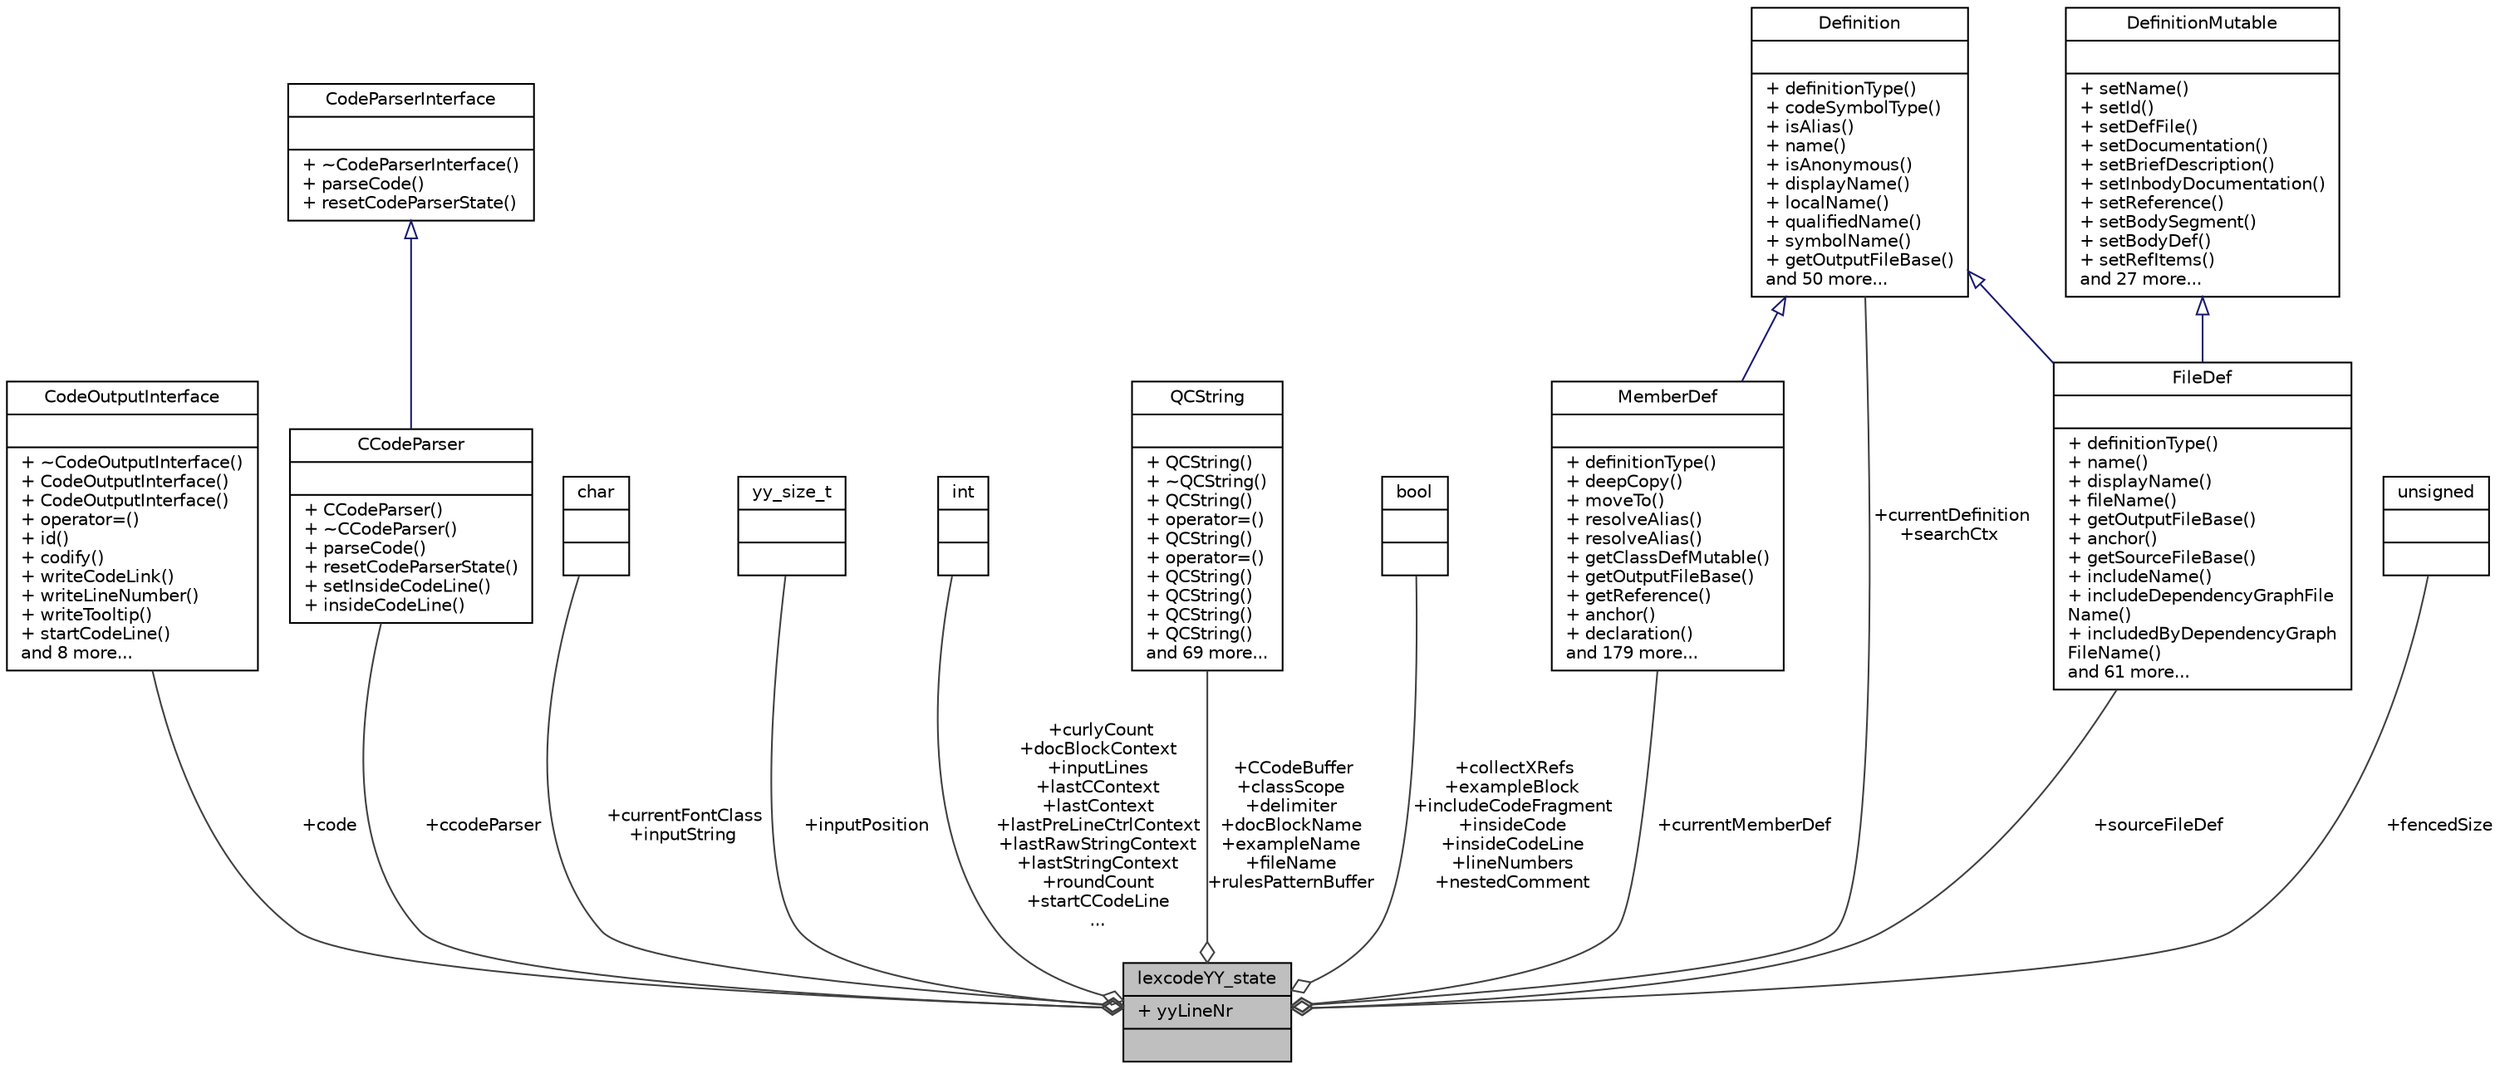 digraph "lexcodeYY_state"
{
 // LATEX_PDF_SIZE
  edge [fontname="Helvetica",fontsize="10",labelfontname="Helvetica",labelfontsize="10"];
  node [fontname="Helvetica",fontsize="10",shape=record];
  Node1 [label="{lexcodeYY_state\n|+ yyLineNr\l|}",height=0.2,width=0.4,color="black", fillcolor="grey75", style="filled", fontcolor="black",tooltip=" "];
  Node2 -> Node1 [color="grey25",fontsize="10",style="solid",label=" +code" ,arrowhead="odiamond",fontname="Helvetica"];
  Node2 [label="{CodeOutputInterface\n||+ ~CodeOutputInterface()\l+ CodeOutputInterface()\l+ CodeOutputInterface()\l+ operator=()\l+ id()\l+ codify()\l+ writeCodeLink()\l+ writeLineNumber()\l+ writeTooltip()\l+ startCodeLine()\land 8 more...\l}",height=0.2,width=0.4,color="black", fillcolor="white", style="filled",URL="$classCodeOutputInterface.html",tooltip=" "];
  Node3 -> Node1 [color="grey25",fontsize="10",style="solid",label=" +ccodeParser" ,arrowhead="odiamond",fontname="Helvetica"];
  Node3 [label="{CCodeParser\n||+ CCodeParser()\l+ ~CCodeParser()\l+ parseCode()\l+ resetCodeParserState()\l+ setInsideCodeLine()\l+ insideCodeLine()\l}",height=0.2,width=0.4,color="black", fillcolor="white", style="filled",URL="$classCCodeParser.html",tooltip=" "];
  Node4 -> Node3 [dir="back",color="midnightblue",fontsize="10",style="solid",arrowtail="onormal",fontname="Helvetica"];
  Node4 [label="{CodeParserInterface\n||+ ~CodeParserInterface()\l+ parseCode()\l+ resetCodeParserState()\l}",height=0.2,width=0.4,color="black", fillcolor="white", style="filled",URL="$classCodeParserInterface.html",tooltip="Abstract interface for code parsers."];
  Node5 -> Node1 [color="grey25",fontsize="10",style="solid",label=" +currentFontClass\n+inputString" ,arrowhead="odiamond",fontname="Helvetica"];
  Node5 [label="{char\n||}",height=0.2,width=0.4,color="black", fillcolor="white", style="filled",tooltip=" "];
  Node6 -> Node1 [color="grey25",fontsize="10",style="solid",label=" +inputPosition" ,arrowhead="odiamond",fontname="Helvetica"];
  Node6 [label="{yy_size_t\n||}",height=0.2,width=0.4,color="black", fillcolor="white", style="filled",tooltip=" "];
  Node7 -> Node1 [color="grey25",fontsize="10",style="solid",label=" +curlyCount\n+docBlockContext\n+inputLines\n+lastCContext\n+lastContext\n+lastPreLineCtrlContext\n+lastRawStringContext\n+lastStringContext\n+roundCount\n+startCCodeLine\n..." ,arrowhead="odiamond",fontname="Helvetica"];
  Node7 [label="{int\n||}",height=0.2,width=0.4,color="black", fillcolor="white", style="filled",URL="$classint.html",tooltip=" "];
  Node8 -> Node1 [color="grey25",fontsize="10",style="solid",label=" +CCodeBuffer\n+classScope\n+delimiter\n+docBlockName\n+exampleName\n+fileName\n+rulesPatternBuffer" ,arrowhead="odiamond",fontname="Helvetica"];
  Node8 [label="{QCString\n||+ QCString()\l+ ~QCString()\l+ QCString()\l+ operator=()\l+ QCString()\l+ operator=()\l+ QCString()\l+ QCString()\l+ QCString()\l+ QCString()\land 69 more...\l}",height=0.2,width=0.4,color="black", fillcolor="white", style="filled",URL="$classQCString.html",tooltip=" "];
  Node9 -> Node1 [color="grey25",fontsize="10",style="solid",label=" +collectXRefs\n+exampleBlock\n+includeCodeFragment\n+insideCode\n+insideCodeLine\n+lineNumbers\n+nestedComment" ,arrowhead="odiamond",fontname="Helvetica"];
  Node9 [label="{bool\n||}",height=0.2,width=0.4,color="black", fillcolor="white", style="filled",tooltip=" "];
  Node10 -> Node1 [color="grey25",fontsize="10",style="solid",label=" +currentDefinition\n+searchCtx" ,arrowhead="odiamond",fontname="Helvetica"];
  Node10 [label="{Definition\n||+ definitionType()\l+ codeSymbolType()\l+ isAlias()\l+ name()\l+ isAnonymous()\l+ displayName()\l+ localName()\l+ qualifiedName()\l+ symbolName()\l+ getOutputFileBase()\land 50 more...\l}",height=0.2,width=0.4,color="black", fillcolor="white", style="filled",URL="$classDefinition.html",tooltip=" "];
  Node11 -> Node1 [color="grey25",fontsize="10",style="solid",label=" +fencedSize" ,arrowhead="odiamond",fontname="Helvetica"];
  Node11 [label="{unsigned\n||}",height=0.2,width=0.4,color="black", fillcolor="white", style="filled",tooltip=" "];
  Node12 -> Node1 [color="grey25",fontsize="10",style="solid",label=" +sourceFileDef" ,arrowhead="odiamond",fontname="Helvetica"];
  Node12 [label="{FileDef\n||+ definitionType()\l+ name()\l+ displayName()\l+ fileName()\l+ getOutputFileBase()\l+ anchor()\l+ getSourceFileBase()\l+ includeName()\l+ includeDependencyGraphFile\lName()\l+ includedByDependencyGraph\lFileName()\land 61 more...\l}",height=0.2,width=0.4,color="black", fillcolor="white", style="filled",URL="$classFileDef.html",tooltip=" "];
  Node13 -> Node12 [dir="back",color="midnightblue",fontsize="10",style="solid",arrowtail="onormal",fontname="Helvetica"];
  Node13 [label="{DefinitionMutable\n||+ setName()\l+ setId()\l+ setDefFile()\l+ setDocumentation()\l+ setBriefDescription()\l+ setInbodyDocumentation()\l+ setReference()\l+ setBodySegment()\l+ setBodyDef()\l+ setRefItems()\land 27 more...\l}",height=0.2,width=0.4,color="black", fillcolor="white", style="filled",URL="$classDefinitionMutable.html",tooltip=" "];
  Node10 -> Node12 [dir="back",color="midnightblue",fontsize="10",style="solid",arrowtail="onormal",fontname="Helvetica"];
  Node14 -> Node1 [color="grey25",fontsize="10",style="solid",label=" +currentMemberDef" ,arrowhead="odiamond",fontname="Helvetica"];
  Node14 [label="{MemberDef\n||+ definitionType()\l+ deepCopy()\l+ moveTo()\l+ resolveAlias()\l+ resolveAlias()\l+ getClassDefMutable()\l+ getOutputFileBase()\l+ getReference()\l+ anchor()\l+ declaration()\land 179 more...\l}",height=0.2,width=0.4,color="black", fillcolor="white", style="filled",URL="$classMemberDef.html",tooltip=" "];
  Node10 -> Node14 [dir="back",color="midnightblue",fontsize="10",style="solid",arrowtail="onormal",fontname="Helvetica"];
}
